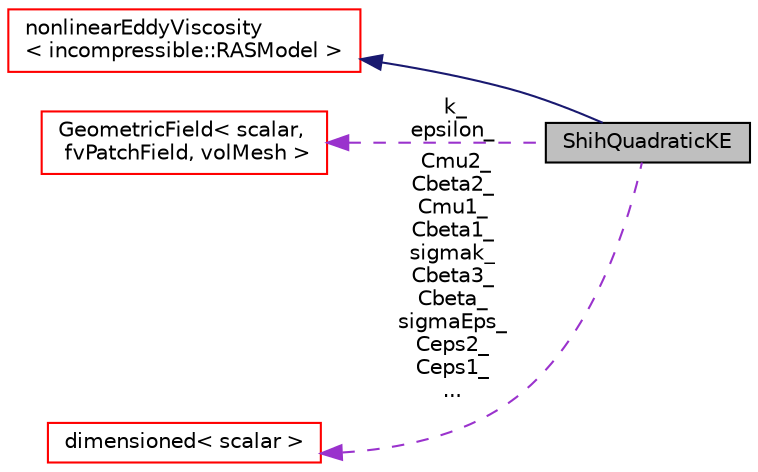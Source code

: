 digraph "ShihQuadraticKE"
{
  bgcolor="transparent";
  edge [fontname="Helvetica",fontsize="10",labelfontname="Helvetica",labelfontsize="10"];
  node [fontname="Helvetica",fontsize="10",shape=record];
  rankdir="LR";
  Node11 [label="ShihQuadraticKE",height=0.2,width=0.4,color="black", fillcolor="grey75", style="filled", fontcolor="black"];
  Node12 -> Node11 [dir="back",color="midnightblue",fontsize="10",style="solid",fontname="Helvetica"];
  Node12 [label="nonlinearEddyViscosity\l\< incompressible::RASModel \>",height=0.2,width=0.4,color="red",URL="$a32305.html"];
  Node18 -> Node11 [dir="back",color="darkorchid3",fontsize="10",style="dashed",label=" k_\nepsilon_" ,fontname="Helvetica"];
  Node18 [label="GeometricField\< scalar,\l fvPatchField, volMesh \>",height=0.2,width=0.4,color="red",URL="$a23249.html"];
  Node42 -> Node11 [dir="back",color="darkorchid3",fontsize="10",style="dashed",label=" Cmu2_\nCbeta2_\nCmu1_\nCbeta1_\nsigmak_\nCbeta3_\nCbeta_\nsigmaEps_\nCeps2_\nCeps1_\n..." ,fontname="Helvetica"];
  Node42 [label="dimensioned\< scalar \>",height=0.2,width=0.4,color="red",URL="$a27473.html"];
}
